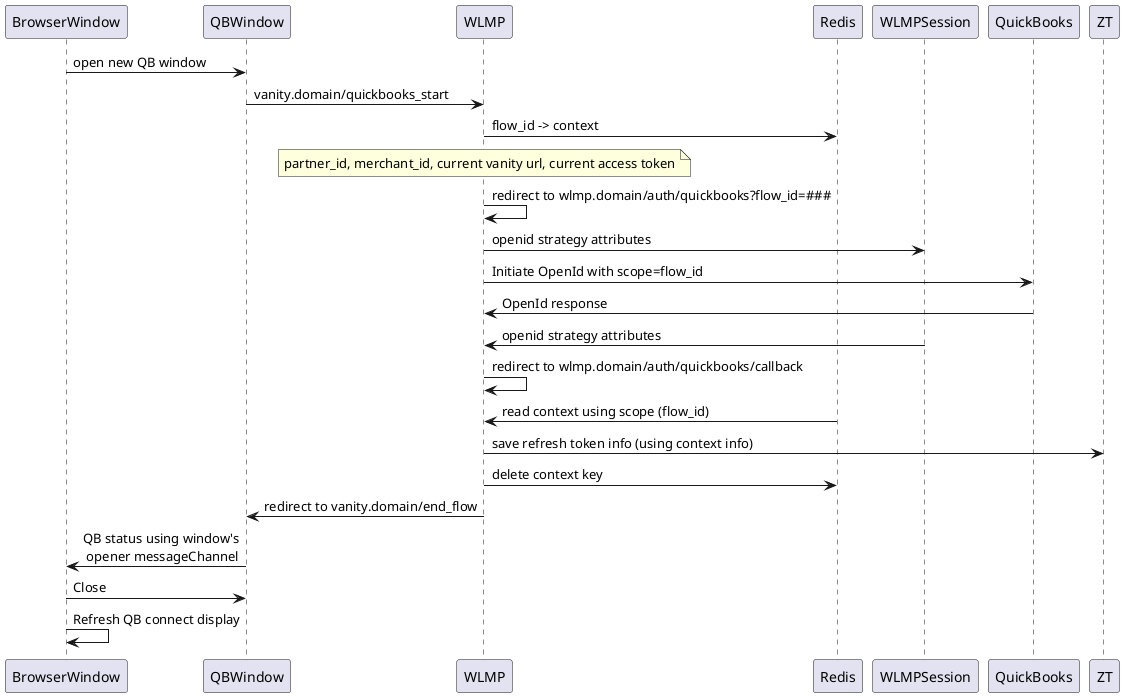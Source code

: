 @startuml
participant BrowserWindow
participant QBWindow
participant WLMP
participant Redis
participant WLMPSession
participant QuickBooks
participant ZT

BrowserWindow -> QBWindow: open new QB window
QBWindow -> WLMP: vanity.domain/quickbooks_start
WLMP -> Redis : flow_id -> context
note over WLMP : partner_id, merchant_id, current vanity url, current access token
WLMP -> WLMP : redirect to wlmp.domain/auth/quickbooks?flow_id=###
WLMP -> WLMPSession: openid strategy attributes
WLMP -> QuickBooks: Initiate OpenId with scope=flow_id
QuickBooks -> WLMP: OpenId response
WLMPSession -> WLMP : openid strategy attributes
WLMP -> WLMP : redirect to wlmp.domain/auth/quickbooks/callback
Redis -> WLMP : read context using scope (flow_id)
WLMP -> ZT : save refresh token info (using context info)
WLMP -> Redis : delete context key
WLMP -> QBWindow : redirect to vanity.domain/end_flow
QBWindow -> BrowserWindow : QB status using window's\n opener messageChannel
BrowserWindow -> QBWindow : Close
BrowserWindow -> BrowserWindow : Refresh QB connect display
@enduml

